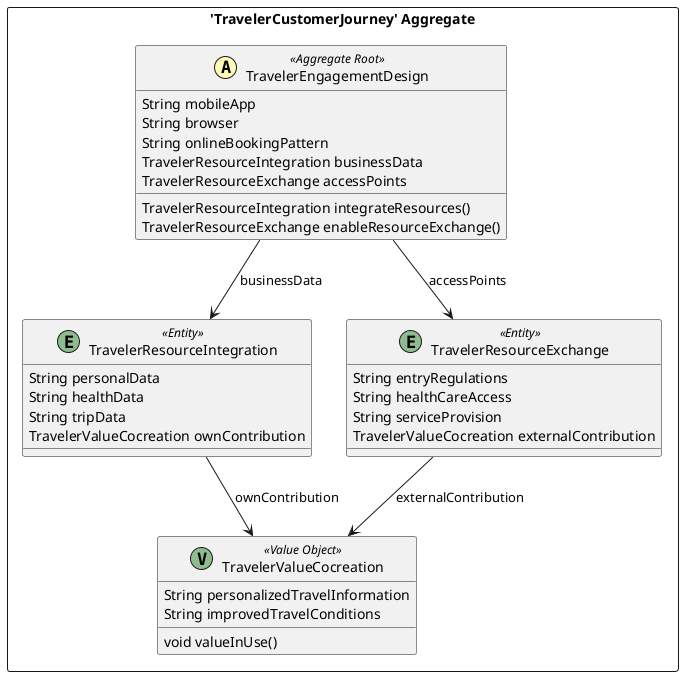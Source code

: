 @startuml

skinparam componentStyle uml2

package "'TravelerCustomerJourney' Aggregate" <<Rectangle>> {
	class TravelerEngagementDesign <<(A,#fffab8) Aggregate Root>> {
		String mobileApp
		String browser
		String onlineBookingPattern
		TravelerResourceIntegration businessData
		TravelerResourceExchange accessPoints
		TravelerResourceIntegration integrateResources()
		TravelerResourceExchange enableResourceExchange()
	}
	class TravelerResourceIntegration <<(E,DarkSeaGreen) Entity>> {
		String personalData
		String healthData
		String tripData
		TravelerValueCocreation ownContribution
	}
	class TravelerResourceExchange <<(E,DarkSeaGreen) Entity>> {
		String entryRegulations
		String healthCareAccess
		String serviceProvision
		TravelerValueCocreation externalContribution
	}
	class TravelerValueCocreation <<(V,DarkSeaGreen) Value Object>> {
		String personalizedTravelInformation
		String improvedTravelConditions
		void valueInUse()
	}
}
TravelerEngagementDesign --> TravelerResourceIntegration : businessData
TravelerEngagementDesign --> TravelerResourceExchange : accessPoints
TravelerResourceIntegration --> TravelerValueCocreation : ownContribution
TravelerResourceExchange --> TravelerValueCocreation : externalContribution


@enduml
